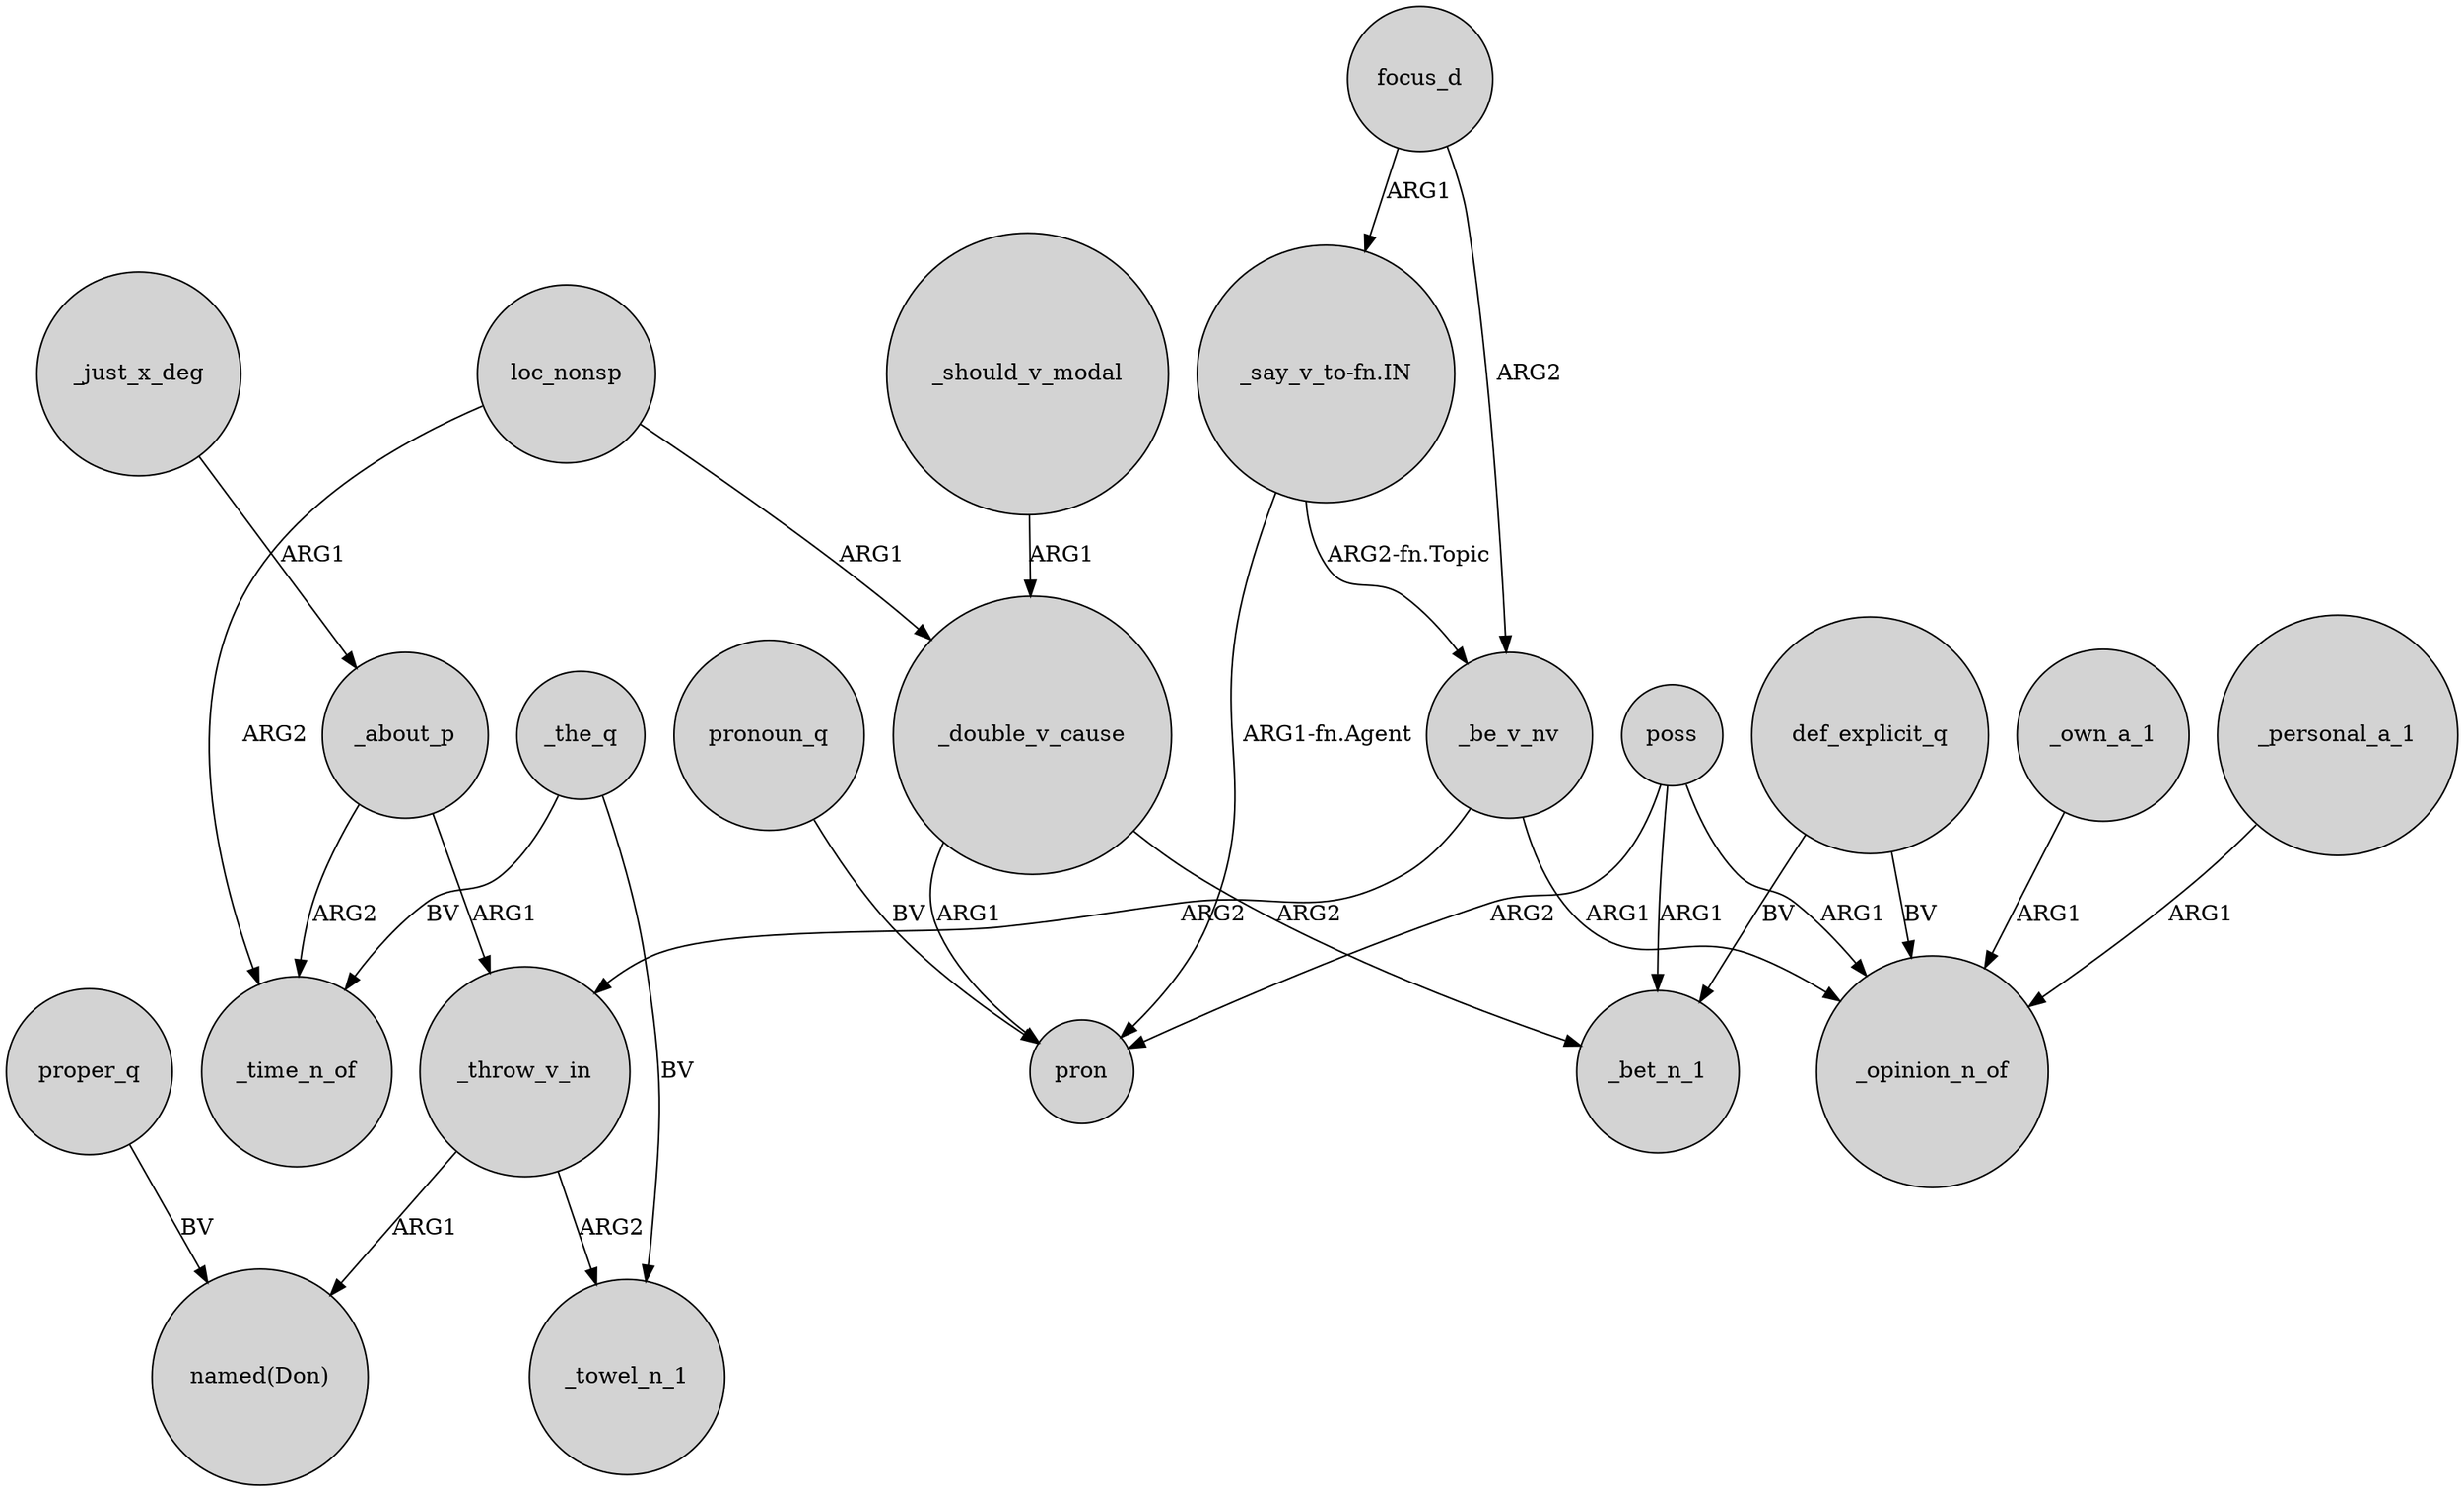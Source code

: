 digraph {
	node [shape=circle style=filled]
	proper_q -> "named(Don)" [label=BV]
	_about_p -> _throw_v_in [label=ARG1]
	_double_v_cause -> pron [label=ARG1]
	loc_nonsp -> _double_v_cause [label=ARG1]
	poss -> pron [label=ARG2]
	_personal_a_1 -> _opinion_n_of [label=ARG1]
	_throw_v_in -> "named(Don)" [label=ARG1]
	def_explicit_q -> _opinion_n_of [label=BV]
	poss -> _bet_n_1 [label=ARG1]
	_about_p -> _time_n_of [label=ARG2]
	poss -> _opinion_n_of [label=ARG1]
	_be_v_nv -> _opinion_n_of [label=ARG1]
	def_explicit_q -> _bet_n_1 [label=BV]
	loc_nonsp -> _time_n_of [label=ARG2]
	pronoun_q -> pron [label=BV]
	_throw_v_in -> _towel_n_1 [label=ARG2]
	_the_q -> _towel_n_1 [label=BV]
	_the_q -> _time_n_of [label=BV]
	_be_v_nv -> _throw_v_in [label=ARG2]
	focus_d -> _be_v_nv [label=ARG2]
	_double_v_cause -> _bet_n_1 [label=ARG2]
	"_say_v_to-fn.IN" -> _be_v_nv [label="ARG2-fn.Topic"]
	_should_v_modal -> _double_v_cause [label=ARG1]
	"_say_v_to-fn.IN" -> pron [label="ARG1-fn.Agent"]
	_just_x_deg -> _about_p [label=ARG1]
	_own_a_1 -> _opinion_n_of [label=ARG1]
	focus_d -> "_say_v_to-fn.IN" [label=ARG1]
}
